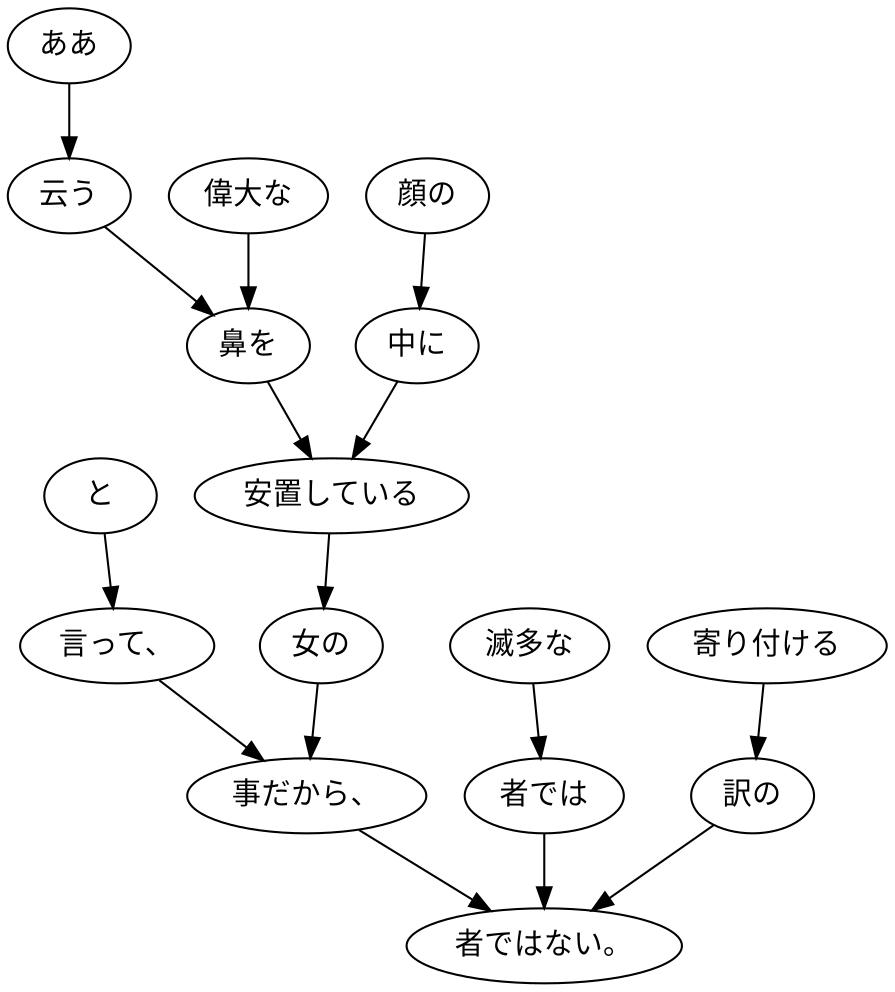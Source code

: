 digraph graph1788 {
	node0 [label="と"];
	node1 [label="言って、"];
	node2 [label="ああ"];
	node3 [label="云う"];
	node4 [label="偉大な"];
	node5 [label="鼻を"];
	node6 [label="顔の"];
	node7 [label="中に"];
	node8 [label="安置している"];
	node9 [label="女の"];
	node10 [label="事だから、"];
	node11 [label="滅多な"];
	node12 [label="者では"];
	node13 [label="寄り付ける"];
	node14 [label="訳の"];
	node15 [label="者ではない。"];
	node0 -> node1;
	node1 -> node10;
	node2 -> node3;
	node3 -> node5;
	node4 -> node5;
	node5 -> node8;
	node6 -> node7;
	node7 -> node8;
	node8 -> node9;
	node9 -> node10;
	node10 -> node15;
	node11 -> node12;
	node12 -> node15;
	node13 -> node14;
	node14 -> node15;
}
